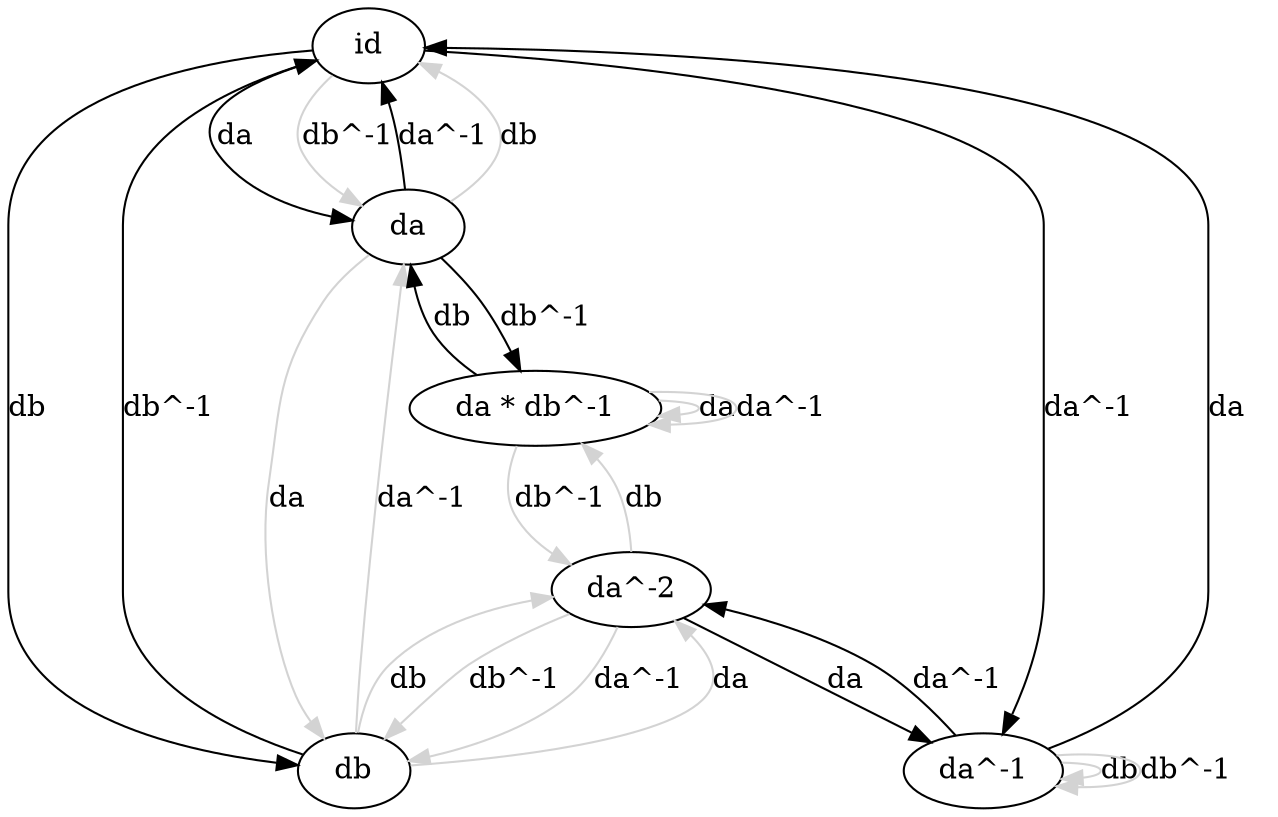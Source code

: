 digraph G {
v_1 [ label = "id" ];
v_2 [ label = "da" ];
v_3 [ label = "db" ];
v_4 [ label = "da^-2" ];
v_5 [ label = "da^-1" ];
v_6 [ label = "da * db^-1" ];
v_1 -> v_2 [ label = "da" ];
v_1 -> v_2 [ color=lightgray, label = "db^-1" ];
v_1 -> v_3 [ label = "db" ];
v_1 -> v_5 [ label = "da^-1" ];
v_2 -> v_1 [ label = "da^-1" ];
v_2 -> v_1 [ color=lightgray, label = "db" ];
v_2 -> v_3 [ color=lightgray, label = "da" ];
v_2 -> v_6 [ label = "db^-1" ];
v_3 -> v_1 [ label = "db^-1" ];
v_3 -> v_2 [ color=lightgray, label = "da^-1" ];
v_3 -> v_4 [ color=lightgray, label = "da" ];
v_3 -> v_4 [ color=lightgray, label = "db" ];
v_4 -> v_3 [ color=lightgray, label = "da^-1" ];
v_4 -> v_3 [ color=lightgray, label = "db^-1" ];
v_4 -> v_5 [ label = "da" ];
v_4 -> v_6 [ color=lightgray, label = "db" ];
v_5 -> v_1 [ label = "da" ];
v_5 -> v_4 [ label = "da^-1" ];
v_5 -> v_5 [ color=lightgray, label = "db" ];
v_5 -> v_5 [ color=lightgray, label = "db^-1" ];
v_6 -> v_2 [ label = "db" ];
v_6 -> v_4 [ color=lightgray, label = "db^-1" ];
v_6 -> v_6 [ color=lightgray, label = "da" ];
v_6 -> v_6 [ color=lightgray, label = "da^-1" ];
}
